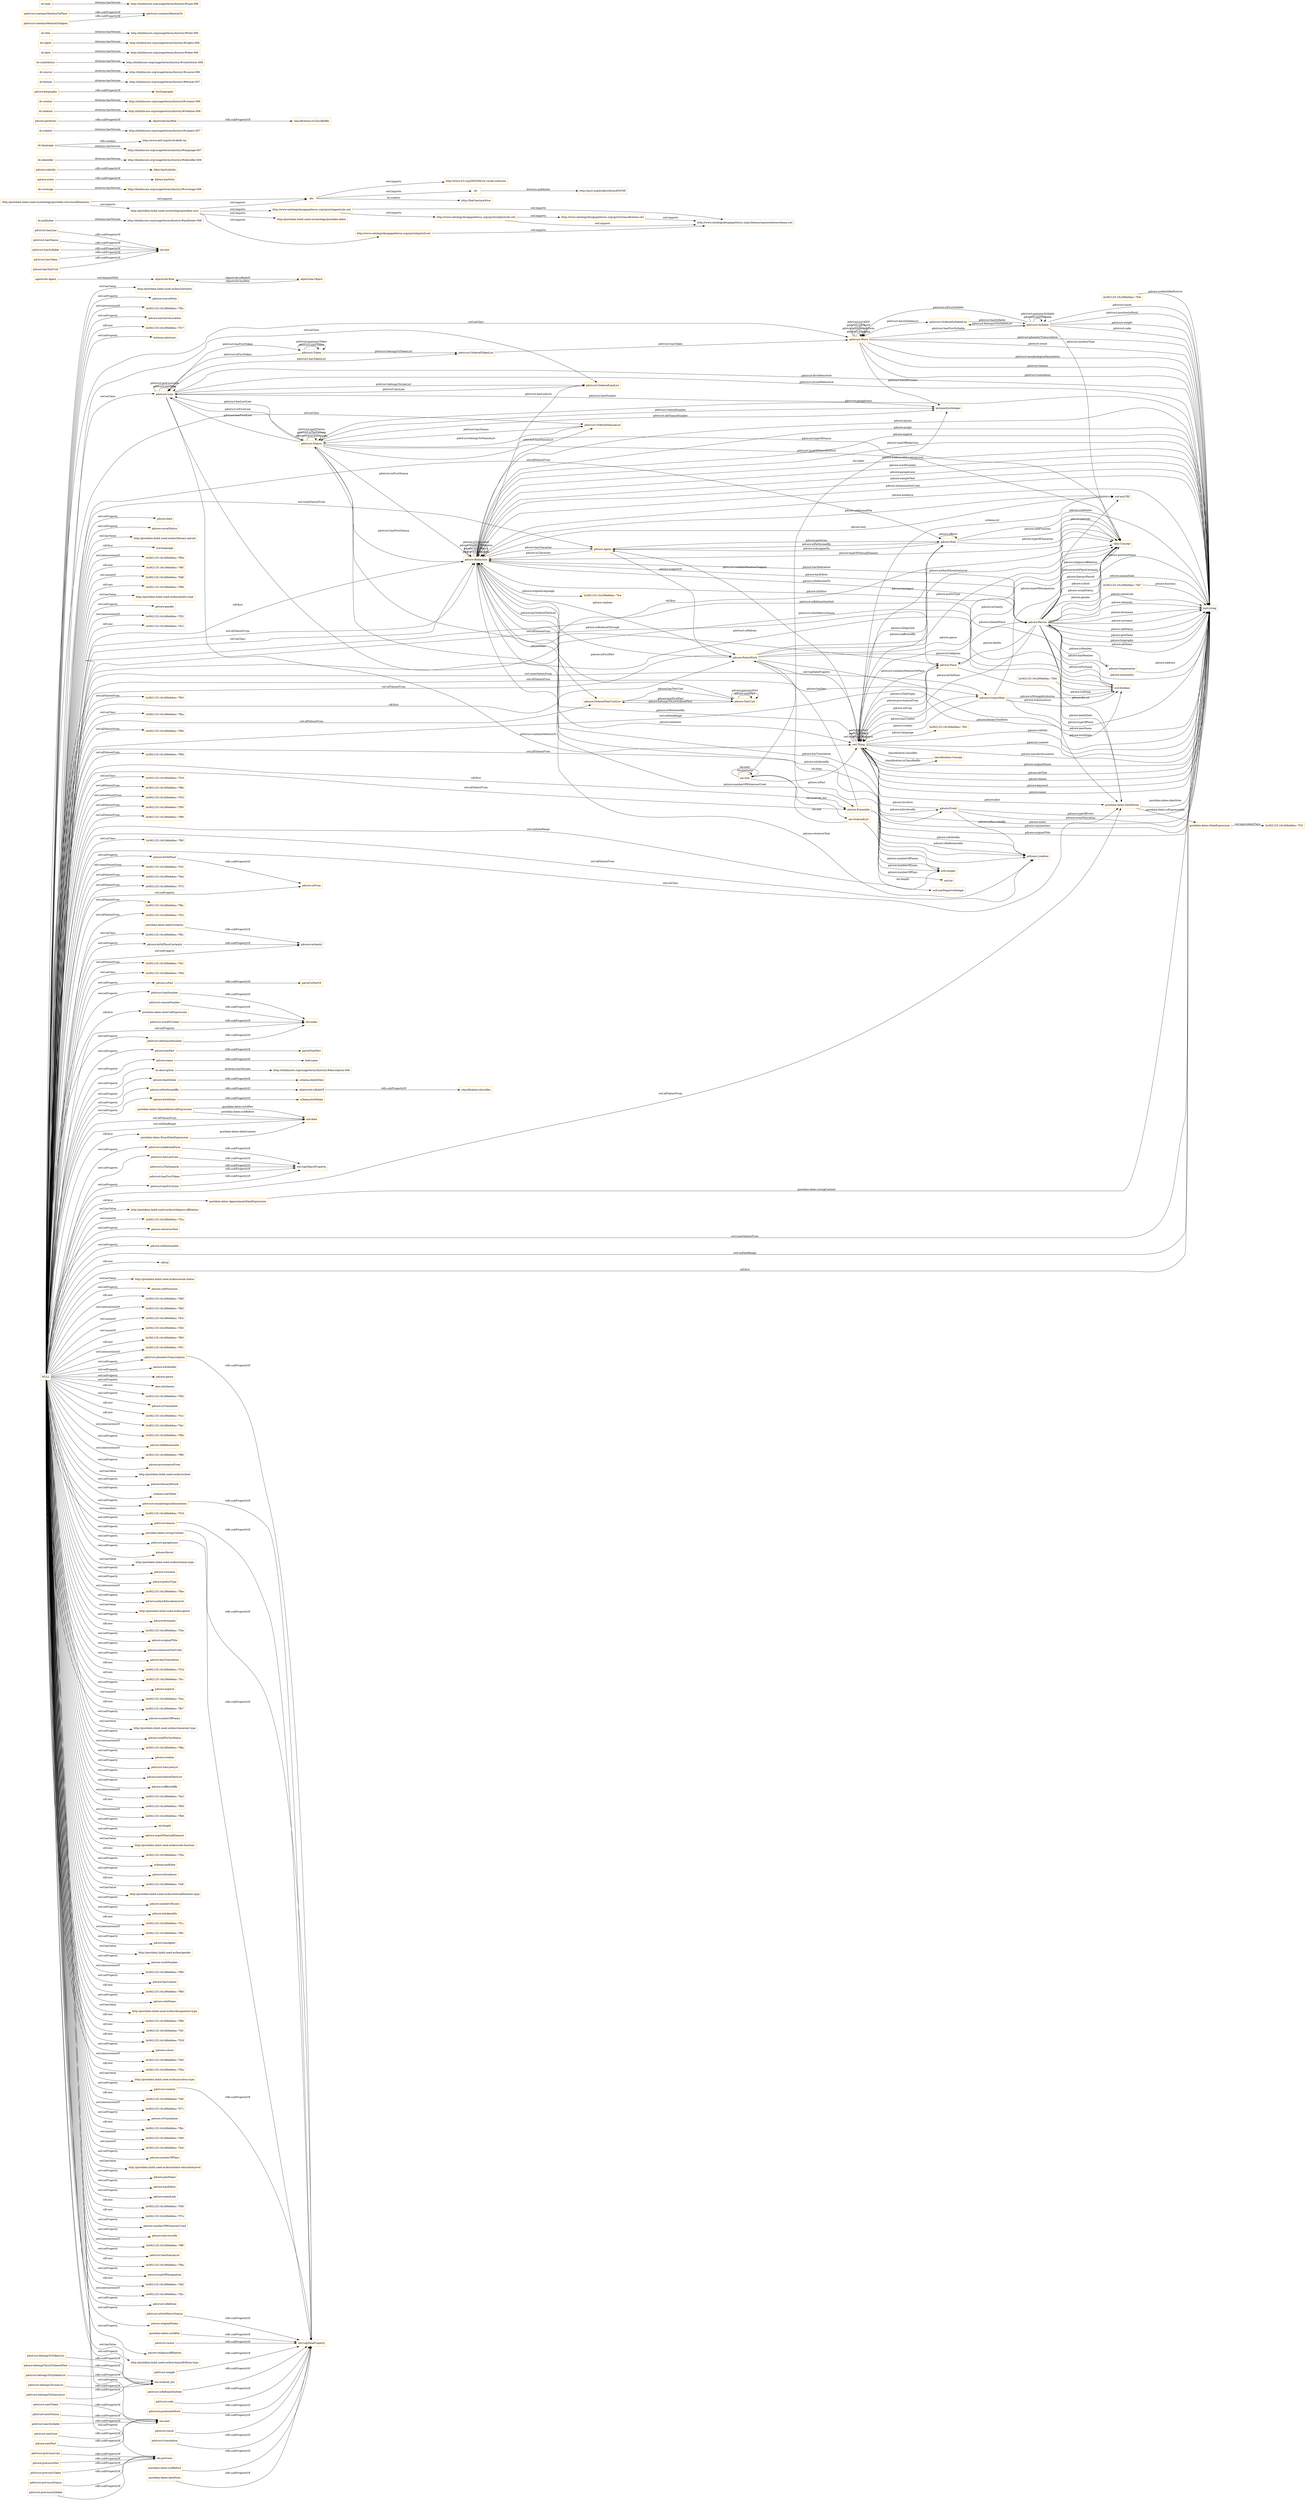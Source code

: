 digraph ar2dtool_diagram { 
rankdir=LR;
size="1501"
node [shape = rectangle, color="orange"]; "pdstruct:Line" "pdstruct:OrderedStanzaList" "pdstruct:OrderedTokenList" "pdstruct:Word" "pdstruct:Stanza" "pdstruct:Token" "pdstruct:OrderedSyllableList" "pdcore:Redaction" "pdstruct:Syllable" "skos:Concept" "pdstruct:OrderedLineList" "2e362125:16c266eb6ac:-7fcb" "pdcore:Role" "2e362125:16c266eb6ac:-7f63" "pdcore:OrderedTextUnitList" "agentrole:Agent" "2e362125:16c266eb6ac:-7fba" "2e362125:16c266eb6ac:-7fd4" "pdcore:Agent" "2e362125:16c266eb6ac:-7f90" "pdcore:CreatorRole" "pdcore:Person" "pdcore:Organisation" "2e362125:16c266eb6ac:-7fd7" "2e362125:16c266eb6ac:-7f9d" "pdcore:Ensemble" "2e362125:16c266eb6ac:-7f2d" "2e362125:16c266eb6ac:-7f8b" "2e362125:16c266eb6ac:-7f33" "2e362125:16c266eb6ac:-7f95" "2e362125:16c266eb6ac:-7f86" "pdcore:TextUnit" "pdcore:Place" "2e362125:16c266eb6ac:-7fbf" "postdata-dates:DateEntity" "2e362125:16c266eb6ac:-7fc5" "2e362125:16c266eb6ac:-7fa4" "2e362125:16c266eb6ac:-7f72" "pdcore:Event" "2e362125:16c266eb6ac:-7f6c" "2e362125:16c266eb6ac:-7f52" "2e362125:16c266eb6ac:-7f81" "pdtrans:Location" "2e362125:16c266eb6ac:-7f41" "2e362125:16c266eb6ac:-7f5d" "pdcore:PoeticWork" "olo:Slot" "olo:OrderedList" "owl:Thing" "objectrole:Role" "objectrole:Object" "postdata-dates:OpenedIntervalExpression" "2e362125:16c266eb6ac:-7f1f" "postdata-dates:IntervalExpression" "postdata-dates:ExactDateExpression" "postdata-dates:DateExpression" "postdata-dates:ApproximateDateExpression" "classification:Concept" ; /*classes style*/
	"pdstruct:hasLine" -> "olo:slot" [ label = "rdfs:subPropertyOf" ];
	"objectrole:isRoleOf" -> "classification:classifies" [ label = "rdfs:subPropertyOf" ];
	"dc:publisher" -> "http://dublincore.org/usage/terms/history/#publisher-006" [ label = "dcterms:hasVersion" ];
	"pdcore:birthPlace" -> "pdcore:isFrom" [ label = "rdfs:subPropertyOf" ];
	"http://www.ontologydesignpatterns.org/cp/owl/classification.owl" -> "http://www.ontologydesignpatterns.org/schemas/cpannotationschema.owl" [ label = "owl:imports" ];
	"pdstruct:lemma" -> "owl:topDataProperty" [ label = "rdfs:subPropertyOf" ];
	"pdcore:birthPlaceCertainty" -> "pdcore:certainty" [ label = "rdfs:subPropertyOf" ];
	"dc:coverage" -> "http://dublincore.org/usage/terms/history/#coverage-006" [ label = "dcterms:hasVersion" ];
	"pdstruct:isInflectedForm" -> "owl:topObjectProperty" [ label = "rdfs:subPropertyOf" ];
	"pdcore:notes" -> "bibtex:hasNote" [ label = "rdfs:subPropertyOf" ];
	"http://www.ontologydesignpatterns.org/cp/owl/agentrole.owl" -> "http://www.ontologydesignpatterns.org/cp/owl/objectrole.owl" [ label = "owl:imports" ];
	"http://www.ontologydesignpatterns.org/cp/owl/agentrole.owl" -> "http://www.ontologydesignpatterns.org/schemas/cpannotationschema.owl" [ label = "owl:imports" ];
	"pdstruct:stanzaNumber" -> "olo:index" [ label = "rdfs:subPropertyOf" ];
	"pdstruct:belongsToStanzaList" -> "olo:ordered_list" [ label = "rdfs:subPropertyOf" ];
	"pdstruct:belongsToTokenList" -> "olo:ordered_list" [ label = "rdfs:subPropertyOf" ];
	"pdstruct:altStanzaNumber" -> "olo:index" [ label = "rdfs:subPropertyOf" ];
	"pdcore:subtitle" -> "fabio:hasSubtitle" [ label = "rdfs:subPropertyOf" ];
	"olo:" -> "http://www.w3.org/2003/06/sw-vocab-status/ns" [ label = "owl:imports" ];
	"olo:" -> "dc:" [ label = "owl:imports" ];
	"olo:" -> "http://foaf.me/zazi#me" [ label = "dc:creator" ];
	"dc:identifier" -> "http://dublincore.org/usage/terms/history/#identifier-006" [ label = "dcterms:hasVersion" ];
	"dc:language" -> "http://www.ietf.org/rfc/rfc4646.txt" [ label = "rdfs:seeAlso" ];
	"dc:language" -> "http://dublincore.org/usage/terms/history/#language-007" [ label = "dcterms:hasVersion" ];
	"pdcore:belongsToListOrderedText" -> "olo:ordered_list" [ label = "rdfs:subPropertyOf" ];
	"pdstruct:paraphrasis" -> "owl:topDataProperty" [ label = "rdfs:subPropertyOf" ];
	"http://postdata.linhd.uned.es/ontology/postdata-structuralElements" -> "olo:" [ label = "owl:imports" ];
	"http://postdata.linhd.uned.es/ontology/postdata-structuralElements" -> "http://postdata.linhd.uned.es/ontology/postdata-core" [ label = "owl:imports" ];
	"pdcore:isPart" -> "partof:isPartOf" [ label = "rdfs:subPropertyOf" ];
	"pdstruct:hasStanza" -> "olo:slot" [ label = "rdfs:subPropertyOf" ];
	"postdata-dates:dateCertainty" -> "pdcore:certainty" [ label = "rdfs:subPropertyOf" ];
	"pdstruct:positionInWord" -> "owl:topDataProperty" [ label = "rdfs:subPropertyOf" ];
	"pdstruct:lineNumber" -> "olo:index" [ label = "rdfs:subPropertyOf" ];
	"pdstruct:nextStanza" -> "olo:next" [ label = "rdfs:subPropertyOf" ];
	"pdstruct:content" -> "owl:topDataProperty" [ label = "rdfs:subPropertyOf" ];
	"pdstruct:onset" -> "owl:topDataProperty" [ label = "rdfs:subPropertyOf" ];
	"pdstruct:translation" -> "owl:topDataProperty" [ label = "rdfs:subPropertyOf" ];
	"dc:subject" -> "http://dublincore.org/usage/terms/history/#subject-007" [ label = "dcterms:hasVersion" ];
	"postdata-dates:notBefore" -> "owl:topDataProperty" [ label = "rdfs:subPropertyOf" ];
	"pdstruct:nextSyllable" -> "olo:next" [ label = "rdfs:subPropertyOf" ];
	"pdcore:performs" -> "objectrole:hasRole" [ label = "rdfs:subPropertyOf" ];
	"http://www.ontologydesignpatterns.org/cp/owl/objectrole.owl" -> "http://www.ontologydesignpatterns.org/cp/owl/classification.owl" [ label = "owl:imports" ];
	"http://www.ontologydesignpatterns.org/cp/owl/objectrole.owl" -> "http://www.ontologydesignpatterns.org/schemas/cpannotationschema.owl" [ label = "owl:imports" ];
	"dc:relation" -> "http://dublincore.org/usage/terms/history/#relation-006" [ label = "dcterms:hasVersion" ];
	"dc:creator" -> "http://dublincore.org/usage/terms/history/#creator-006" [ label = "dcterms:hasVersion" ];
	"pdcore:biography" -> "bio:biography" [ label = "rdfs:subPropertyOf" ];
	"pdcore:hasPart" -> "partof:hasPart" [ label = "rdfs:subPropertyOf" ];
	"dc:format" -> "http://dublincore.org/usage/terms/history/#format-007" [ label = "dcterms:hasVersion" ];
	"pdstruct:nextLine" -> "olo:next" [ label = "rdfs:subPropertyOf" ];
	"pdcore:nextPart" -> "olo:next" [ label = "rdfs:subPropertyOf" ];
	"pdcore:name" -> "foaf:name" [ label = "rdfs:subPropertyOf" ];
	"postdata-dates:dateNote" -> "owl:topDataProperty" [ label = "rdfs:subPropertyOf" ];
	"pdstruct:belongsToSyllableList" -> "olo:ordered_list" [ label = "rdfs:subPropertyOf" ];
	"pdstruct:previousStanza" -> "olo:previous" [ label = "rdfs:subPropertyOf" ];
	"pdstruct:isNotMetricStanza" -> "owl:topDataProperty" [ label = "rdfs:subPropertyOf" ];
	"dc:source" -> "http://dublincore.org/usage/terms/history/#source-006" [ label = "dcterms:hasVersion" ];
	"dc:description" -> "http://dublincore.org/usage/terms/history/#description-006" [ label = "dcterms:hasVersion" ];
	"pdstruct:phoneticTranscription" -> "owl:topDataProperty" [ label = "rdfs:subPropertyOf" ];
	"pdstruct:wordNUmber" -> "olo:index" [ label = "rdfs:subPropertyOf" ];
	"postdata-dates:notAfter" -> "owl:topDataProperty" [ label = "rdfs:subPropertyOf" ];
	"pdcore:deathDate" -> "schema:deathDate" [ label = "rdfs:subPropertyOf" ];
	"pdstruct:sense" -> "owl:topDataProperty" [ label = "rdfs:subPropertyOf" ];
	"pdstruct:hasSyllable" -> "olo:slot" [ label = "rdfs:subPropertyOf" ];
	"pdcore:isPerformedBy" -> "objectrole:isRoleOf" [ label = "rdfs:subPropertyOf" ];
	"agentrole:Agent" -> "objectrole:Role" [ label = "owl:disjointWith" ];
	"postdata-dates:DateExpression" -> "2e362125:16c266eb6ac:-7f1f" [ label = "owl:equivalentClass" ];
	"pdstruct:morphologicalAnnotation" -> "owl:topDataProperty" [ label = "rdfs:subPropertyOf" ];
	"objectrole:hasRole" -> "classification:isClassifiedBy" [ label = "rdfs:subPropertyOf" ];
	"pdstruct:previousSyllable" -> "olo:previous" [ label = "rdfs:subPropertyOf" ];
	"dc:contributor" -> "http://dublincore.org/usage/terms/history/#contributor-006" [ label = "dcterms:hasVersion" ];
	"pdstruct:nextToken" -> "olo:next" [ label = "rdfs:subPropertyOf" ];
	"pdstruct:hasFirstToken" -> "owl:topObjectProperty" [ label = "rdfs:subPropertyOf" ];
	"http://postdata.linhd.uned.es/ontology/postdata-core" -> "http://postdata.linhd.uned.es/ontology/postdata-dates" [ label = "owl:imports" ];
	"http://postdata.linhd.uned.es/ontology/postdata-core" -> "http://www.ontologydesignpatterns.org/cp/owl/partof.owl" [ label = "owl:imports" ];
	"http://postdata.linhd.uned.es/ontology/postdata-core" -> "http://www.ontologydesignpatterns.org/cp/owl/agentrole.owl" [ label = "owl:imports" ];
	"http://postdata.linhd.uned.es/ontology/postdata-core" -> "olo:" [ label = "owl:imports" ];
	"pdstruct:weight" -> "owl:topDataProperty" [ label = "rdfs:subPropertyOf" ];
	"pdstruct:isRefrainOmitted" -> "owl:topDataProperty" [ label = "rdfs:subPropertyOf" ];
	"dc:date" -> "http://dublincore.org/usage/terms/history/#date-006" [ label = "dcterms:hasVersion" ];
	"dc:rights" -> "http://dublincore.org/usage/terms/history/#rights-006" [ label = "dcterms:hasVersion" ];
	"pdstruct:isTheSameAs" -> "owl:topObjectProperty" [ label = "rdfs:subPropertyOf" ];
	"pdstruct:hasLastLine" -> "owl:topObjectProperty" [ label = "rdfs:subPropertyOf" ];
	"postdata-dates:stringContent" -> "owl:topDataProperty" [ label = "rdfs:subPropertyOf" ];
	"pdstruct:previousLine" -> "olo:previous" [ label = "rdfs:subPropertyOf" ];
	"pdstruct:belongsToLineList" -> "olo:ordered_list" [ label = "rdfs:subPropertyOf" ];
	"NULL" -> "pdcore:birthPlace" [ label = "owl:onProperty" ];
	"NULL" -> "http://postdata.linhd.uned.es/kos/religious-affiliation" [ label = "owl:hasValue" ];
	"NULL" -> "2e362125:16c266eb6ac:-7f1e" [ label = "owl:unionOf" ];
	"NULL" -> "pdcore:PoeticWork" [ label = "owl:allValuesFrom" ];
	"NULL" -> "pdcore:CreatorRole" [ label = "owl:someValuesFrom" ];
	"NULL" -> "pdstruct:Line" [ label = "owl:onClass" ];
	"NULL" -> "pdcore:retrievesText" [ label = "owl:onProperty" ];
	"NULL" -> "pdcore:PoeticWork" [ label = "rdf:first" ];
	"NULL" -> "pdcore:isMentionedIn" [ label = "owl:onProperty" ];
	"NULL" -> "pdcore:birthDate" [ label = "owl:onProperty" ];
	"NULL" -> "2e362125:16c266eb6ac:-7f52" [ label = "owl:allValuesFrom" ];
	"NULL" -> "rdf:nil" [ label = "rdf:rest" ];
	"NULL" -> "pdstruct:hasFirstLine" [ label = "owl:onProperty" ];
	"NULL" -> "pdstruct:altStanzaNumber" [ label = "owl:onProperty" ];
	"NULL" -> "http://postdata.linhd.uned.es/kos/social-status" [ label = "owl:hasValue" ];
	"NULL" -> "pdcore:birthPlaceCertainty" [ label = "owl:onProperty" ];
	"NULL" -> "postdata-dates:IntervalExpression" [ label = "rdf:first" ];
	"NULL" -> "pdcore:roleFunction" [ label = "owl:onProperty" ];
	"NULL" -> "2e362125:16c266eb6ac:-7fd5" [ label = "rdf:rest" ];
	"NULL" -> "olo:ordered_list" [ label = "owl:onProperty" ];
	"NULL" -> "2e362125:16c266eb6ac:-7fc5" [ label = "owl:someValuesFrom" ];
	"NULL" -> "2e362125:16c266eb6ac:-7f62" [ label = "owl:intersectionOf" ];
	"NULL" -> "2e362125:16c266eb6ac:-7fc4" [ label = "owl:unionOf" ];
	"NULL" -> "2e362125:16c266eb6ac:-7fd3" [ label = "owl:unionOf" ];
	"NULL" -> "2e362125:16c266eb6ac:-7f5d" [ label = "owl:onClass" ];
	"NULL" -> "2e362125:16c266eb6ac:-7f83" [ label = "rdf:rest" ];
	"NULL" -> "2e362125:16c266eb6ac:-7f51" [ label = "owl:intersectionOf" ];
	"NULL" -> "pdstruct:isInflectedForm" [ label = "owl:onProperty" ];
	"NULL" -> "xsd:date" [ label = "owl:allValuesFrom" ];
	"NULL" -> "pdcore:Role" [ label = "owl:allValuesFrom" ];
	"NULL" -> "pdcore:isEditedIn" [ label = "owl:onProperty" ];
	"NULL" -> "pdcore:genre" [ label = "owl:onProperty" ];
	"NULL" -> "skos:inScheme" [ label = "owl:onProperty" ];
	"NULL" -> "pdcore:OrderedTextUnitList" [ label = "owl:allValuesFrom" ];
	"NULL" -> "2e362125:16c266eb6ac:-7f92" [ label = "rdf:rest" ];
	"NULL" -> "pdcore:CreatorRole" [ label = "owl:allValuesFrom" ];
	"NULL" -> "pdcore:isTranslated" [ label = "owl:onProperty" ];
	"NULL" -> "postdata-dates:DateEntity" [ label = "owl:onClass" ];
	"NULL" -> "pdcore:Ensemble" [ label = "owl:allValuesFrom" ];
	"NULL" -> "2e362125:16c266eb6ac:-7fc2" [ label = "rdf:rest" ];
	"NULL" -> "2e362125:16c266eb6ac:-7fa1" [ label = "rdf:rest" ];
	"NULL" -> "2e362125:16c266eb6ac:-7f6b" [ label = "owl:intersectionOf" ];
	"NULL" -> "pdcore:isReferencedIn" [ label = "owl:onProperty" ];
	"NULL" -> "2e362125:16c266eb6ac:-7f80" [ label = "owl:intersectionOf" ];
	"NULL" -> "pdcore:Agent" [ label = "owl:someValuesFrom" ];
	"NULL" -> "pdstruct:paraphrasis" [ label = "owl:onProperty" ];
	"NULL" -> "pdstruct:hasLastLine" [ label = "owl:onProperty" ];
	"NULL" -> "postdata-dates:ExactDateExpression" [ label = "rdf:first" ];
	"NULL" -> "pdcore:provenanceFrom" [ label = "owl:onProperty" ];
	"NULL" -> "http://postdata.linhd.uned.es/kos/school" [ label = "owl:hasValue" ];
	"NULL" -> "skos:Concept" [ label = "rdf:first" ];
	"NULL" -> "pdcore:literaryPeriod" [ label = "owl:onProperty" ];
	"NULL" -> "schema:startDate" [ label = "owl:onProperty" ];
	"NULL" -> "xsd:boolean" [ label = "owl:onDataRange" ];
	"NULL" -> "2e362125:16c266eb6ac:-7f95" [ label = "owl:allValuesFrom" ];
	"NULL" -> "2e362125:16c266eb6ac:-7f19" [ label = "owl:members" ];
	"NULL" -> "xsd:string" [ label = "owl:someValuesFrom" ];
	"NULL" -> "pdcore:floruit" [ label = "owl:onProperty" ];
	"NULL" -> "pdstruct:lemma" [ label = "owl:onProperty" ];
	"NULL" -> "http://postdata.linhd.uned.es/kos/stanza-type" [ label = "owl:hasValue" ];
	"NULL" -> "xsd:string" [ label = "owl:onDataRange" ];
	"NULL" -> "pdcore:surname" [ label = "owl:onProperty" ];
	"NULL" -> "pdcore:poeticType" [ label = "owl:onProperty" ];
	"NULL" -> "2e362125:16c266eb6ac:-7f63" [ label = "owl:allValuesFrom" ];
	"NULL" -> "2e362125:16c266eb6ac:-7fbe" [ label = "owl:intersectionOf" ];
	"NULL" -> "pdcore:authorEducationLevel" [ label = "owl:onProperty" ];
	"NULL" -> "http://postdata.linhd.uned.es/kos/genre" [ label = "owl:hasValue" ];
	"NULL" -> "pdcore:forename" [ label = "owl:onProperty" ];
	"NULL" -> "2e362125:16c266eb6ac:-7fa4" [ label = "owl:allValuesFrom" ];
	"NULL" -> "pdcore:name" [ label = "owl:onProperty" ];
	"NULL" -> "2e362125:16c266eb6ac:-7f3e" [ label = "rdf:rest" ];
	"NULL" -> "pdcore:originalTitle" [ label = "owl:onProperty" ];
	"NULL" -> "pdcore:witnessesNotUsed" [ label = "owl:onProperty" ];
	"NULL" -> "pdcore:hasTranslation" [ label = "owl:onProperty" ];
	"NULL" -> "2e362125:16c266eb6ac:-7f81" [ label = "owl:onClass" ];
	"NULL" -> "2e362125:16c266eb6ac:-7f1d" [ label = "rdf:rest" ];
	"NULL" -> "pdcore:Redaction" [ label = "owl:allValuesFrom" ];
	"NULL" -> "pdcore:isPart" [ label = "owl:onProperty" ];
	"NULL" -> "2e362125:16c266eb6ac:-7fcc" [ label = "rdf:rest" ];
	"NULL" -> "pdcore:explicit" [ label = "owl:onProperty" ];
	"NULL" -> "2e362125:16c266eb6ac:-7fca" [ label = "owl:unionOf" ];
	"NULL" -> "2e362125:16c266eb6ac:-7f72" [ label = "owl:allValuesFrom" ];
	"NULL" -> "2e362125:16c266eb6ac:-7f2d" [ label = "owl:onClass" ];
	"NULL" -> "pdstruct:content" [ label = "owl:onProperty" ];
	"NULL" -> "2e362125:16c266eb6ac:-7fb7" [ label = "rdf:rest" ];
	"NULL" -> "2e362125:16c266eb6ac:-7f9d" [ label = "owl:allValuesFrom" ];
	"NULL" -> "pdcore:numberOfPoems" [ label = "owl:onProperty" ];
	"NULL" -> "http://postdata.linhd.uned.es/kos/character-type" [ label = "owl:hasValue" ];
	"NULL" -> "pdcore:usedForSynthesis" [ label = "owl:onProperty" ];
	"NULL" -> "pdcore:isPerformedBy" [ label = "owl:onProperty" ];
	"NULL" -> "olo:index" [ label = "owl:onProperty" ];
	"NULL" -> "pdstruct:Word" [ label = "owl:onClass" ];
	"NULL" -> "olo:previous" [ label = "owl:onProperty" ];
	"NULL" -> "2e362125:16c266eb6ac:-7f8a" [ label = "owl:intersectionOf" ];
	"NULL" -> "pdcore:creates" [ label = "owl:onProperty" ];
	"NULL" -> "pdstruct:morphologicalAnnotation" [ label = "owl:onProperty" ];
	"NULL" -> "pdstruct:OrderedStanzaList" [ label = "owl:onClass" ];
	"NULL" -> "pdstruct:hasLineList" [ label = "owl:onProperty" ];
	"NULL" -> "pdcore:hasOrderedTextList" [ label = "owl:onProperty" ];
	"NULL" -> "xsd:date" [ label = "owl:onDataRange" ];
	"NULL" -> "2e362125:16c266eb6ac:-7f41" [ label = "owl:allValuesFrom" ];
	"NULL" -> "pdcore:isAffectedBy" [ label = "owl:onProperty" ];
	"NULL" -> "2e362125:16c266eb6ac:-7fa3" [ label = "owl:intersectionOf" ];
	"NULL" -> "2e362125:16c266eb6ac:-7fbf" [ label = "owl:onClass" ];
	"NULL" -> "2e362125:16c266eb6ac:-7f69" [ label = "rdf:rest" ];
	"NULL" -> "xsd:string" [ label = "rdf:first" ];
	"NULL" -> "2e362125:16c266eb6ac:-7fb9" [ label = "owl:intersectionOf" ];
	"NULL" -> "olo:length" [ label = "owl:onProperty" ];
	"NULL" -> "pdcore:typeOfTextualElement" [ label = "owl:onProperty" ];
	"NULL" -> "http://postdata.linhd.uned.es/kos/role-function" [ label = "owl:hasValue" ];
	"NULL" -> "2e362125:16c266eb6ac:-7f5a" [ label = "rdf:rest" ];
	"NULL" -> "schema:endDate" [ label = "owl:onProperty" ];
	"NULL" -> "2e362125:16c266eb6ac:-7f33" [ label = "owl:someValuesFrom" ];
	"NULL" -> "pdcore:isSynthesis" [ label = "owl:onProperty" ];
	"NULL" -> "2e362125:16c266eb6ac:-7f8b" [ label = "owl:allValuesFrom" ];
	"NULL" -> "2e362125:16c266eb6ac:-7fc9" [ label = "rdf:rest" ];
	"NULL" -> "http://postdata.linhd.uned.es/kos/textualElement-type" [ label = "owl:hasValue" ];
	"NULL" -> "pdstruct:phoneticTranscription" [ label = "owl:onProperty" ];
	"NULL" -> "pdcore:numberOfLines" [ label = "owl:onProperty" ];
	"NULL" -> "pdcore:isIndexedIn" [ label = "owl:onProperty" ];
	"NULL" -> "2e362125:16c266eb6ac:-7f1c" [ label = "rdf:rest" ];
	"NULL" -> "2e362125:16c266eb6ac:-7f9c" [ label = "owl:intersectionOf" ];
	"NULL" -> "pdcore:hasAgent" [ label = "owl:onProperty" ];
	"NULL" -> "http://postdata.linhd.uned.es/kos/gender" [ label = "owl:hasValue" ];
	"NULL" -> "pdcore:workNumber" [ label = "owl:onProperty" ];
	"NULL" -> "2e362125:16c266eb6ac:-7f85" [ label = "owl:intersectionOf" ];
	"NULL" -> "pdcore:hasCreator" [ label = "owl:onProperty" ];
	"NULL" -> "2e362125:16c266eb6ac:-7f60" [ label = "rdf:rest" ];
	"NULL" -> "pdstruct:OrderedLineList" [ label = "owl:onClass" ];
	"NULL" -> "pdcore:roleName" [ label = "owl:onProperty" ];
	"NULL" -> "http://postdata.linhd.uned.es/kos/designation-type" [ label = "owl:hasValue" ];
	"NULL" -> "pdcore:deathDate" [ label = "owl:onProperty" ];
	"NULL" -> "2e362125:16c266eb6ac:-7f8d" [ label = "rdf:rest" ];
	"NULL" -> "2e362125:16c266eb6ac:-7fcf" [ label = "rdf:rest" ];
	"NULL" -> "pdcore:isFrom" [ label = "owl:onProperty" ];
	"NULL" -> "2e362125:16c266eb6ac:-7f18" [ label = "rdf:rest" ];
	"NULL" -> "dc:description" [ label = "owl:onProperty" ];
	"NULL" -> "pdcore:Redaction" [ label = "owl:onClass" ];
	"NULL" -> "pdcore:school" [ label = "owl:onProperty" ];
	"NULL" -> "2e362125:16c266eb6ac:-7f40" [ label = "owl:intersectionOf" ];
	"NULL" -> "2e362125:16c266eb6ac:-7f2a" [ label = "rdf:rest" ];
	"NULL" -> "http://postdata.linhd.uned.es/kos/nucleus-type" [ label = "owl:hasValue" ];
	"NULL" -> "xsd:integer" [ label = "owl:onDataRange" ];
	"NULL" -> "2e362125:16c266eb6ac:-7f4f" [ label = "rdf:rest" ];
	"NULL" -> "2e362125:16c266eb6ac:-7f71" [ label = "owl:intersectionOf" ];
	"NULL" -> "pdcore:isTranslation" [ label = "owl:onProperty" ];
	"NULL" -> "2e362125:16c266eb6ac:-7fbc" [ label = "rdf:rest" ];
	"NULL" -> "2e362125:16c266eb6ac:-7fd0" [ label = "owl:unionOf" ];
	"NULL" -> "2e362125:16c266eb6ac:-7fcd" [ label = "owl:unionOf" ];
	"NULL" -> "pdcore:Place" [ label = "owl:onClass" ];
	"NULL" -> "pdcore:numberOfPlays" [ label = "owl:onProperty" ];
	"NULL" -> "http://postdata.linhd.uned.es/kos/author-educationLevel" [ label = "owl:hasValue" ];
	"NULL" -> "pdcore:penName" [ label = "owl:onProperty" ];
	"NULL" -> "pdstruct:lineNumber" [ label = "owl:onProperty" ];
	"NULL" -> "pdcore:hasEditor" [ label = "owl:onProperty" ];
	"NULL" -> "pdcore:nameLink" [ label = "owl:onProperty" ];
	"NULL" -> "pdcore:Ensemble" [ label = "rdf:first" ];
	"NULL" -> "pdcore:hasPart" [ label = "owl:onProperty" ];
	"NULL" -> "2e362125:16c266eb6ac:-7f30" [ label = "rdf:rest" ];
	"NULL" -> "2e362125:16c266eb6ac:-7f7e" [ label = "rdf:rest" ];
	"NULL" -> "pdcore:numberOfWitnessesUsed" [ label = "owl:onProperty" ];
	"NULL" -> "pdcore:isInvolvedIn" [ label = "owl:onProperty" ];
	"NULL" -> "2e362125:16c266eb6ac:-7f8f" [ label = "owl:intersectionOf" ];
	"NULL" -> "pdstruct:hasStanzaList" [ label = "owl:onProperty" ];
	"NULL" -> "2e362125:16c266eb6ac:-7f9a" [ label = "rdf:rest" ];
	"NULL" -> "pdcore:typeOfDesignation" [ label = "owl:onProperty" ];
	"NULL" -> "pdtrans:Location" [ label = "owl:allValuesFrom" ];
	"NULL" -> "pdcore:Redaction" [ label = "rdf:first" ];
	"NULL" -> "2e362125:16c266eb6ac:-7fd2" [ label = "rdf:rest" ];
	"NULL" -> "2e362125:16c266eb6ac:-7f2c" [ label = "owl:intersectionOf" ];
	"NULL" -> "pdstruct:isRefrain" [ label = "owl:onProperty" ];
	"NULL" -> "pdcore:originalName" [ label = "owl:onProperty" ];
	"NULL" -> "pdcore:religiousAffiliation" [ label = "owl:onProperty" ];
	"NULL" -> "http://postdata.linhd.uned.es/kos/stanzaEdition-type" [ label = "owl:hasValue" ];
	"NULL" -> "olo:next" [ label = "owl:onProperty" ];
	"NULL" -> "http://postdata.linhd.uned.es/kos/certainty" [ label = "owl:hasValue" ];
	"NULL" -> "2e362125:16c266eb6ac:-7f6c" [ label = "owl:allValuesFrom" ];
	"NULL" -> "pdcore:sourceNote" [ label = "owl:onProperty" ];
	"NULL" -> "2e362125:16c266eb6ac:-7f5c" [ label = "owl:intersectionOf" ];
	"NULL" -> "pdcore:narrativeLocation" [ label = "owl:onProperty" ];
	"NULL" -> "2e362125:16c266eb6ac:-7f90" [ label = "owl:allValuesFrom" ];
	"NULL" -> "2e362125:16c266eb6ac:-7f17" [ label = "rdf:rest" ];
	"NULL" -> "dcterms:abstract" [ label = "owl:onProperty" ];
	"NULL" -> "2e362125:16c266eb6ac:-7f86" [ label = "owl:allValuesFrom" ];
	"NULL" -> "2e362125:16c266eb6ac:-7fba" [ label = "owl:onClass" ];
	"NULL" -> "pdcore:certainty" [ label = "owl:onProperty" ];
	"NULL" -> "pdcore:date" [ label = "owl:onProperty" ];
	"NULL" -> "postdata-dates:ApproximateDateExpression" [ label = "rdf:first" ];
	"NULL" -> "pdcore:Place" [ label = "owl:allValuesFrom" ];
	"NULL" -> "pdcore:socialStatus" [ label = "owl:onProperty" ];
	"NULL" -> "http://postdata.linhd.uned.es/kos/literary-period" [ label = "owl:hasValue" ];
	"NULL" -> "postdata-dates:DateEntity" [ label = "owl:allValuesFrom" ];
	"NULL" -> "xsd:language" [ label = "rdf:first" ];
	"NULL" -> "2e362125:16c266eb6ac:-7f94" [ label = "owl:intersectionOf" ];
	"NULL" -> "2e362125:16c266eb6ac:-7f6f" [ label = "rdf:rest" ];
	"NULL" -> "2e362125:16c266eb6ac:-7fd6" [ label = "owl:unionOf" ];
	"NULL" -> "2e362125:16c266eb6ac:-7f88" [ label = "rdf:rest" ];
	"NULL" -> "postdata-dates:stringContent" [ label = "owl:onProperty" ];
	"NULL" -> "http://postdata.linhd.uned.es/kos/poetic-type" [ label = "owl:hasValue" ];
	"NULL" -> "pdcore:gender" [ label = "owl:onProperty" ];
	"NULL" -> "pdcore:Event" [ label = "owl:allValuesFrom" ];
	"NULL" -> "2e362125:16c266eb6ac:-7f32" [ label = "owl:intersectionOf" ];
	"NULL" -> "2e362125:16c266eb6ac:-7fc3" [ label = "rdf:rest" ];
	"dc:" -> "http://purl.org/dc/aboutdcmi#DCMI" [ label = "dcterms:publisher" ];
	"dc:title" -> "http://dublincore.org/usage/terms/history/#title-006" [ label = "dcterms:hasVersion" ];
	"pdstruct:containsMentionToPlace" -> "pdstruct:containsMentionTo" [ label = "rdfs:subPropertyOf" ];
	"pdstruct:hasToken" -> "olo:slot" [ label = "rdfs:subPropertyOf" ];
	"pdstruct:containsMentionToAgent" -> "pdstruct:containsMentionTo" [ label = "rdfs:subPropertyOf" ];
	"pdstruct:coda" -> "owl:topDataProperty" [ label = "rdfs:subPropertyOf" ];
	"dc:type" -> "http://dublincore.org/usage/terms/history/#type-006" [ label = "dcterms:hasVersion" ];
	"pdcore:previousPart" -> "olo:previous" [ label = "rdfs:subPropertyOf" ];
	"pdcore:hasTextUnit" -> "olo:slot" [ label = "rdfs:subPropertyOf" ];
	"pdcore:birthDate" -> "schema:birthDate" [ label = "rdfs:subPropertyOf" ];
	"pdstruct:hasFirstLine" -> "owl:topObjectProperty" [ label = "rdfs:subPropertyOf" ];
	"http://www.ontologydesignpatterns.org/cp/owl/partof.owl" -> "http://www.ontologydesignpatterns.org/schemas/cpannotationschema.owl" [ label = "owl:imports" ];
	"pdstruct:previousToken" -> "olo:previous" [ label = "rdfs:subPropertyOf" ];
	"pdstruct:Syllable" -> "pdstruct:Syllable" [ label = "pdstruct:nextSyllable" ];
	"pdstruct:Word" -> "xsd:string" [ label = "pdstruct:phoneticTranscription" ];
	"pdstruct:Word" -> "pdstruct:OrderedSyllableList" [ label = "pdstruct:hasSyllableList" ];
	"owl:Thing" -> "owl:Thing" [ label = "owl:topObjectProperty" ];
	"pdcore:Role" -> "pdcore:Agent" [ label = "pdcore:isPerformedBy" ];
	"pdstruct:Word" -> "xsd:string" [ label = "pdstruct:sense" ];
	"pdcore:CreatorRole" -> "xsd:string" [ label = "pdcore:penName" ];
	"pdcore:Ensemble" -> "xsd:integer" [ label = "pdcore:numberOfLines" ];
	"pdcore:Redaction" -> "pdcore:Redaction" [ label = "pdcore:isTranslation" ];
	"pdcore:OrderedTextUnitList" -> "pdcore:TextUnit" [ label = "pdcore:hasTextUnit" ];
	"pdstruct:Stanza" -> "xsd:positiveInteger" [ label = "pdstruct:altStanzaNumber" ];
	"pdcore:Person" -> "pdcore:Redaction" [ label = "pdcore:isEditor" ];
	"pdstruct:Stanza" -> "xsd:positiveInteger" [ label = "pdstruct:stanzaNumber" ];
	"pdstruct:Line" -> "xsd:string" [ label = "pdstruct:firstHemistich" ];
	"pdcore:Person" -> "postdata-dates:DateEntity" [ label = "pdcore:floruit" ];
	"pdcore:Person" -> "xsd:string" [ label = "pdcore:positionName" ];
	"pdcore:TextUnit" -> "pdcore:TextUnit" [ label = "pdcore:nextPart" ];
	"classification:Concept" -> "owl:Thing" [ label = "classification:classifies" ];
	"pdcore:Person" -> "pdcore:Redaction" [ label = "pdcore:hasDedication" ];
	"owl:Thing" -> "pdtrans:Location" [ label = "pdcore:isEditedIn" ];
	"pdcore:Event" -> "xsd:string" [ label = "pdcore:typeOfEvent" ];
	"owl:Thing" -> "pdcore:Place" [ label = "pdstruct:containsMentionToPlace" ];
	"pdstruct:Word" -> "pdstruct:Word" [ label = "pdstruct:isLemma" ];
	"pdcore:Person" -> "postdata-dates:DateEntity" [ label = "pdcore:deathDate" ];
	"pdcore:Role" -> "pdcore:Agent" [ label = "pdcore:isAssignedTo" ];
	"pdcore:Person" -> "owl:Thing" [ label = "pdcore:birthPlace" ];
	"pdcore:CreatorRole" -> "xsd:boolean" [ label = "pdcore:isAnonymous" ];
	"pdcore:Redaction" -> "pdcore:Agent" [ label = "pdcore:hasCharacter" ];
	"pdcore:Redaction" -> "xsd:anyURI" [ label = "pdcore:text" ];
	"pdcore:Redaction" -> "xsd:string" [ label = "pdcore:layout" ];
	"pdstruct:Syllable" -> "xsd:string" [ label = "pdstruct:positionInWord" ];
	"pdstruct:Stanza" -> "pdstruct:OrderedStanzaList" [ label = "pdstruct:belongsToStanzaList" ];
	"pdcore:Redaction" -> "skos:Concept" [ label = "pdcore:typeOfTextualElement" ];
	"olo:OrderedList" -> "xsd:nonNegativeInteger" [ label = "olo:length" ];
	"pdcore:Redaction" -> "pdcore:PoeticWork" [ label = "pdcore:realises" ];
	"pdcore:PoeticWork" -> "pdcore:Redaction" [ label = "pdcore:isRealisedThrough" ];
	"pdcore:Person" -> "skos:Concept" [ label = "pdcore:religiousAffiliation" ];
	"owl:Thing" -> "xsd:string" [ label = "pdcore:notes" ];
	"pdcore:Person" -> "xsd:string" [ label = "pdcore:sourceNote" ];
	"pdcore:Redaction" -> "xsd:string" [ label = "pdcore:incipit" ];
	"pdcore:Person" -> "postdata-dates:DateEntity" [ label = "pdcore:birthDate" ];
	"pdcore:Person" -> "skos:Concept" [ label = "pdcore:birthPlaceCertainty" ];
	"pdcore:Person" -> "skos:Concept" [ label = "pdcore:literaryPeriod" ];
	"pdcore:Ensemble" -> "pdcore:PoeticWork" [ label = "pdcore:hasPart" ];
	"postdata-dates:ExactDateExpression" -> "xsd:date" [ label = "postdata-dates:dateContent" ];
	"pdcore:PoeticWork" -> "owl:Thing" [ label = "owl:topDataProperty" ];
	"pdstruct:Stanza" -> "xsd:boolean" [ label = "pdstruct:isRefrainOmitted" ];
	"olo:OrderedList" -> "olo:Slot" [ label = "olo:slot" ];
	"pdcore:Person" -> "skos:Concept" [ label = "pdcore:school" ];
	"pdstruct:Stanza" -> "pdstruct:Line" [ label = "pdstruct:hasFirstLine" ];
	"owl:Thing" -> "xsd:anyURI" [ label = "schema:url" ];
	"owl:Thing" -> "pdtrans:Location" [ label = "pdcore:isReferencedIn" ];
	"2e362125:16c266eb6ac:-7fcb" -> "xsd:string" [ label = "pdcore:unidentifiedSource" ];
	"pdcore:CreatorRole" -> "owl:Thing" [ label = "pdcore:creates" ];
	"pdstruct:Stanza" -> "pdstruct:Stanza" [ label = "pdstruct:previousStanza" ];
	"pdcore:Redaction" -> "pdstruct:OrderedLineList" [ label = "pdstruct:hasLineList" ];
	"pdstruct:Line" -> "pdstruct:OrderedTokenList" [ label = "pdstruct:hasTokenList" ];
	"pdcore:Event" -> "owl:Thing" [ label = "pdcore:involves" ];
	"pdcore:PoeticWork" -> "skos:Concept" [ label = "pdcore:poeticType" ];
	"pdcore:Place" -> "xsd:string" [ label = "pdcore:typeOfPlace" ];
	"pdstruct:Stanza" -> "pdstruct:Stanza" [ label = "pdstruct:isTheSameAs" ];
	"pdcore:Person" -> "xsd:string" [ label = "pdcore:nameLink" ];
	"owl:Thing" -> "pdcore:Place" [ label = "pdcore:provenanceFrom" ];
	"pdstruct:Word" -> "xsd:string" [ label = "pdstruct:morphologicalAnnotation" ];
	"pdcore:Ensemble" -> "xsd:int" [ label = "pdcore:numberOfPlays" ];
	"pdstruct:Syllable" -> "pdstruct:OrderedSyllableList" [ label = "pdstruct:belongsToSyllableList" ];
	"pdcore:Person" -> "xsd:string" [ label = "pdcore:ethnicity" ];
	"pdcore:Redaction" -> "pdtrans:Location" [ label = "pdcore:isIndexedIn" ];
	"2e362125:16c266eb6ac:-7fd4" -> "xsd:boolean" [ label = "pdcore:isASong" ];
	"pdcore:Agent" -> "pdcore:Role" [ label = "pdcore:performs" ];
	"owl:Thing" -> "xsd:string" [ label = "pdcore:commentary" ];
	"owl:Thing" -> "xsd:string" [ label = "pdcore:originalTitle" ];
	"pdstruct:Stanza" -> "pdcore:Redaction" [ label = "pdstruct:isFirstStanza" ];
	"owl:Thing" -> "classification:Concept" [ label = "classification:isClassifiedBy" ];
	"pdcore:Person" -> "skos:Concept" [ label = "pdcore:socialStatus" ];
	"owl:Thing" -> "owl:Thing" [ label = "partof:isPartOf" ];
	"pdcore:Agent" -> "pdcore:Redaction" [ label = "pdcore:isCharacter" ];
	"pdstruct:Word" -> "pdstruct:Word" [ label = "pdstruct:isInflectedForm" ];
	"olo:Slot" -> "xsd:positiveInteger" [ label = "olo:index" ];
	"owl:Thing" -> "pdcore:Place" [ label = "pdcore:isFrom" ];
	"pdcore:CreatorRole" -> "xsd:boolean" [ label = "pdcore:isWrongAttribution" ];
	"pdstruct:Line" -> "pdstruct:Line" [ label = "pdstruct:nextLine" ];
	"owl:Thing" -> "postdata-dates:DateEntity" [ label = "pdcore:date" ];
	"objectrole:Object" -> "objectrole:Role" [ label = "objectrole:hasRole" ];
	"owl:Thing" -> "pdcore:Redaction" [ label = "pdcore:isMentionedIn" ];
	"pdcore:Person" -> "xsd:anyURI" [ label = "pdcore:portrait" ];
	"pdcore:Organisation" -> "pdcore:Person" [ label = "pdcore:hasMember" ];
	"pdstruct:Stanza" -> "skos:Concept" [ label = "pdstruct:typeOfStanza" ];
	"pdcore:Redaction" -> "xsd:string" [ label = "pdcore:explicit" ];
	"owl:Thing" -> "xsd:string" [ label = "pdcore:subtitle" ];
	"pdcore:PoeticWork" -> "skos:Concept" [ label = "pdcore:genre" ];
	"pdstruct:OrderedStanzaList" -> "pdstruct:Stanza" [ label = "pdstruct:hasStanza" ];
	"owl:Thing" -> "xsd:string" [ label = "pdstruct:content" ];
	"pdcore:Person" -> "xsd:string" [ label = "pdcore:forename" ];
	"pdcore:Redaction" -> "xsd:string" [ label = "pdcore:typeOfRedaction" ];
	"pdcore:Redaction" -> "xsd:integer" [ label = "pdcore:numberOfWitnessesUsed" ];
	"pdcore:Redaction" -> "2e362125:16c266eb6ac:-7fce" [ label = "pdcore:originalLanguage" ];
	"pdstruct:OrderedLineList" -> "pdstruct:Line" [ label = "pdstruct:hasLine" ];
	"pdcore:Place" -> "pdcore:Person" [ label = "pdcore:isDeathPlace" ];
	"owl:Thing" -> "2e362125:16c266eb6ac:-7fd1" [ label = "pdcore:language" ];
	"pdstruct:Stanza" -> "pdstruct:Stanza" [ label = "pdstruct:nextStanza" ];
	"pdstruct:Stanza" -> "xsd:boolean" [ label = "pdstruct:isNotMetricStanza" ];
	"pdcore:Redaction" -> "owl:Thing" [ label = "pdcore:mentions" ];
	"pdstruct:Line" -> "xsd:string" [ label = "pdstruct:secondHemistich" ];
	"pdcore:Person" -> "xsd:boolean" [ label = "pdcore:isFictional" ];
	"owl:Thing" -> "pdcore:Role" [ label = "pdcore:hasAgent" ];
	"pdcore:Redaction" -> "pdcore:Redaction" [ label = "pdcore:isSynthesis" ];
	"pdstruct:Word" -> "pdstruct:Word" [ label = "pdstruct:isEchoOf" ];
	"owl:Thing" -> "xsd:string" [ label = "pdcore:narrativeLocation" ];
	"pdstruct:Line" -> "pdstruct:OrderedLineList" [ label = "pdstruct:belongsToLineList" ];
	"pdcore:Redaction" -> "xsd:string" [ label = "pdcore:audienceEducationLevel" ];
	"pdcore:Event" -> "xsd:string" [ label = "pdcore:eventNarration" ];
	"owl:Thing" -> "xsd:string" [ label = "pdcore:originalName" ];
	"pdcore:Redaction" -> "xsd:string" [ label = "pdcore:workNumber" ];
	"pdcore:Redaction" -> "pdcore:Person" [ label = "pdcore:hasEditor" ];
	"olo:Slot" -> "olo:Slot" [ label = "olo:previous" ];
	"owl:Thing" -> "xsd:string" [ label = "pdcore:altTitle" ];
	"pdstruct:OrderedSyllableList" -> "pdstruct:Syllable" [ label = "pdstruct:hasSyllable" ];
	"pdcore:Person" -> "xsd:string" [ label = "pdcore:surname" ];
	"postdata-dates:DateEntity" -> "postdata-dates:DateExpression" [ label = "postdata-dates:isExpressedAs" ];
	"owl:Thing" -> "pdcore:Role" [ label = "pdcore:isAffectedBy" ];
	"owl:Thing" -> "pdcore:CreatorRole" [ label = "pdcore:hasCreator" ];
	"pdstruct:Token" -> "pdstruct:Token" [ label = "pdstruct:nextToken" ];
	"pdcore:Redaction" -> "pdcore:Person" [ label = "pdcore:isDedicatedTo" ];
	"pdcore:Redaction" -> "xsd:string" [ label = "pdcore:paraphrasis" ];
	"pdcore:TextUnit" -> "pdcore:TextUnit" [ label = "pdcore:previousPart" ];
	"postdata-dates:DateEntity" -> "xsd:string" [ label = "postdata-dates:dateNote" ];
	"pdstruct:Word" -> "xsd:string" [ label = "pdstruct:lemma" ];
	"pdcore:Role" -> "pdcore:Role" [ label = "pdcore:affects" ];
	"pdcore:Person" -> "xsd:string" [ label = "pdcore:addName" ];
	"postdata-dates:OpenedIntervalExpression" -> "xsd:date" [ label = "postdata-dates:notBefore" ];
	"pdcore:Event" -> "pdtrans:Location" [ label = "pdcore:isRecordedBy" ];
	"pdcore:Place" -> "owl:Thing" [ label = "pdcore:isTheOrigin" ];
	"pdcore:Redaction" -> "xsd:anyURI" [ label = "pdcore:additionalFile" ];
	"pdcore:PoeticWork" -> "xsd:boolean" [ label = "pdcore:isCalligram" ];
	"olo:Slot" -> "olo:OrderedList" [ label = "olo:ordered_list" ];
	"pdstruct:Token" -> "pdstruct:OrderedTokenList" [ label = "pdstruct:belongsToTokenList" ];
	"pdstruct:Word" -> "xsd:positiveInteger" [ label = "pdstruct:wordNUmber" ];
	"owl:Thing" -> "pdcore:Event" [ label = "pdcore:isInvolvedIn" ];
	"pdcore:Redaction" -> "xsd:string" [ label = "pdcore:sampleText" ];
	"pdstruct:Syllable" -> "pdstruct:Word" [ label = "pdstruct:isFirstSyllable" ];
	"pdcore:Person" -> "xsd:string" [ label = "pdcore:genName" ];
	"pdcore:TextUnit" -> "pdcore:Redaction" [ label = "pdcore:isFirstPart" ];
	"pdcore:Redaction" -> "pdcore:Redaction" [ label = "pdcore:usedForSynthesis" ];
	"pdstruct:Syllable" -> "xsd:string" [ label = "pdstruct:weight" ];
	"owl:Thing" -> "pdcore:Agent" [ label = "pdstruct:containsMentionToAgent" ];
	"pdstruct:Syllable" -> "xsd:string" [ label = "pdstruct:coda" ];
	"pdstruct:Syllable" -> "skos:Concept" [ label = "pdstruct:nucleusType" ];
	"pdcore:Person" -> "xsd:string" [ label = "pdcore:biography" ];
	"pdcore:CreatorRole" -> "skos:Concept" [ label = "pdcore:typeOfDesignation" ];
	"owl:Thing" -> "skos:Concept" [ label = "pdcore:certainty" ];
	"pdcore:PoeticWork" -> "pdcore:Ensemble" [ label = "pdcore:isPart" ];
	"pdstruct:Line" -> "xsd:positiveInteger" [ label = "pdstruct:lineNumber" ];
	"pdstruct:Stanza" -> "xsd:string" [ label = "pdstruct:paraphrasis" ];
	"pdcore:TextUnit" -> "pdcore:OrderedTextUnitList" [ label = "pdcore:belongsToListOrderedText" ];
	"pdstruct:Token" -> "pdstruct:Token" [ label = "pdstruct:previousToken" ];
	"olo:Slot" -> "olo:Slot" [ label = "olo:next" ];
	"pdcore:Redaction" -> "pdcore:Redaction" [ label = "pdcore:isTranslated" ];
	"pdstruct:Syllable" -> "xsd:string" [ label = "pdstruct:onset" ];
	"pdstruct:Line" -> "pdstruct:Line" [ label = "pdstruct:previousLine" ];
	"pdcore:PoeticWork" -> "xsd:string" [ label = "pdcore:literaryTradition" ];
	"postdata-dates:ApproximateDateExpression" -> "xsd:string" [ label = "postdata-dates:stringContent" ];
	"pdcore:Person" -> "pdcore:Place" [ label = "pdcore:diedIn" ];
	"owl:Thing" -> "xsd:string" [ label = "pdcore:theme" ];
	"postdata-dates:OpenedIntervalExpression" -> "xsd:date" [ label = "postdata-dates:notAfter" ];
	"pdcore:Role" -> "skos:Concept" [ label = "pdcore:roleFunction" ];
	"pdstruct:Line" -> "xsd:boolean" [ label = "pdstruct:isRefrain" ];
	"olo:Slot" -> "owl:Thing" [ label = "olo:item" ];
	"pdstruct:Stanza" -> "pdstruct:Line" [ label = "pdstruct:hasLastLine" ];
	"pdcore:Redaction" -> "pdstruct:Stanza" [ label = "pdstruct:hasFirstStanza" ];
	"owl:Thing" -> "xsd:string" [ label = "pdcore:keyword" ];
	"pdstruct:OrderedTokenList" -> "pdstruct:Word" [ label = "pdstruct:hasToken" ];
	"pdstruct:Word" -> "pdstruct:Word" [ label = "pdstruct:isCallOf" ];
	"pdcore:Person" -> "xsd:string" [ label = "pdcore:altName" ];
	"pdcore:Redaction" -> "pdcore:OrderedTextUnitList" [ label = "pdcore:hasOrderedTextList" ];
	"pdstruct:Syllable" -> "pdstruct:Syllable" [ label = "pdstruct:previousSyllable" ];
	"2e362125:16c266eb6ac:-7fd7" -> "xsd:string" [ label = "pdcore:function" ];
	"pdcore:PoeticWork" -> "skos:Concept" [ label = "pdcore:authorEducationLevel" ];
	"pdstruct:Word" -> "xsd:string" [ label = "pdstruct:translation" ];
	"pdcore:Redaction" -> "pdtrans:Location" [ label = "pdcore:hasTranslation" ];
	"pdcore:Redaction" -> "xsd:string" [ label = "pdcore:witnessesNotUsed" ];
	"pdcore:Role" -> "xsd:string" [ label = "pdcore:roleName" ];
	"pdcore:Role" -> "owl:Thing" [ label = "pdcore:isDepicted" ];
	"pdstruct:Word" -> "pdstruct:Syllable" [ label = "pdstruct:hasFirstSyllable" ];
	"pdcore:Person" -> "xsd:string" [ label = "pdcore:nationality" ];
	"pdstruct:Line" -> "owl:Thing" [ label = "pdstruct:containsMentionTo" ];
	"pdcore:OrderedTextUnitList" -> "pdcore:TextUnit" [ label = "pdcore:hasFirstPart" ];
	"pdcore:Person" -> "pdcore:Organisation" [ label = "pdcore:isMember" ];
	"pdstruct:Stanza" -> "skos:Concept" [ label = "pdstruct:typeOfStanzaEdition" ];
	"pdcore:Role" -> "skos:Concept" [ label = "pdcore:typeOfCharacter" ];
	"pdcore:Organisation" -> "xsd:string" [ label = "pdcore:address" ];
	"pdstruct:Token" -> "pdstruct:Line" [ label = "pdstruct:isFirstToken" ];
	"pdcore:Redaction" -> "pdstruct:OrderedStanzaList" [ label = "pdstruct:hasStanzaList" ];
	"pdcore:Agent" -> "pdcore:PoeticWork" [ label = "pdcore:isAgentOf" ];
	"pdcore:Redaction" -> "pdtrans:Location" [ label = "pdcore:retrievesText" ];
	"pdcore:Person" -> "skos:Concept" [ label = "pdcore:gender" ];
	"owl:Thing" -> "xsd:string" [ label = "pdcore:name" ];
	"pdstruct:Line" -> "pdstruct:Stanza" [ label = "pdstruct:isFirstLine" ];
	"pdcore:Ensemble" -> "xsd:integer" [ label = "pdcore:numberOfPoems" ];
	"pdcore:Redaction" -> "xsd:string" [ label = "pdcore:audience" ];
	"owl:Thing" -> "owl:Thing" [ label = "partof:hasPart" ];
	"pdstruct:Line" -> "pdstruct:Token" [ label = "pdstruct:hasFirstToken" ];
	"objectrole:Role" -> "objectrole:Object" [ label = "objectrole:isRoleOf" ];

}
